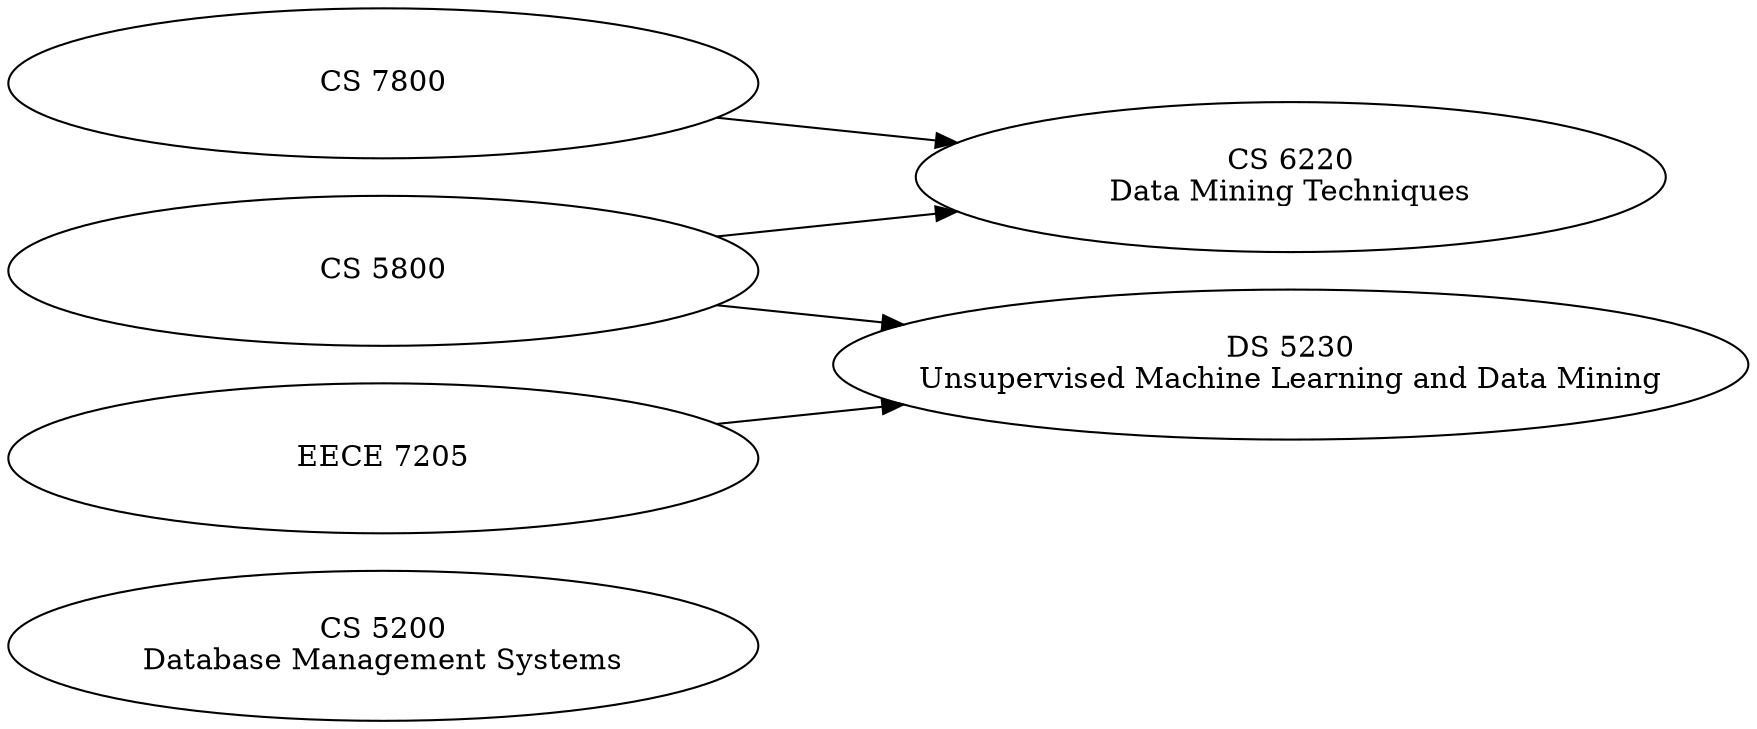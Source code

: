 digraph G {
rankdir="LR";
node [width=5, height=1];
CS_5200 [ label="CS 5200\nDatabase Management Systems" ];
CS_5800 [ label="CS 5800\n" ];
CS_6220 [ label="CS 6220\nData Mining Techniques" ];
CS_7800 [ label="CS 7800\n" ];
DS_5230 [ label="DS 5230\nUnsupervised Machine Learning and Data Mining" ];
EECE_7205 [ label="EECE 7205\n" ];
CS_5800 -> CS_6220;
CS_5800 -> DS_5230;
CS_7800 -> CS_6220;
EECE_7205 -> DS_5230;
}
